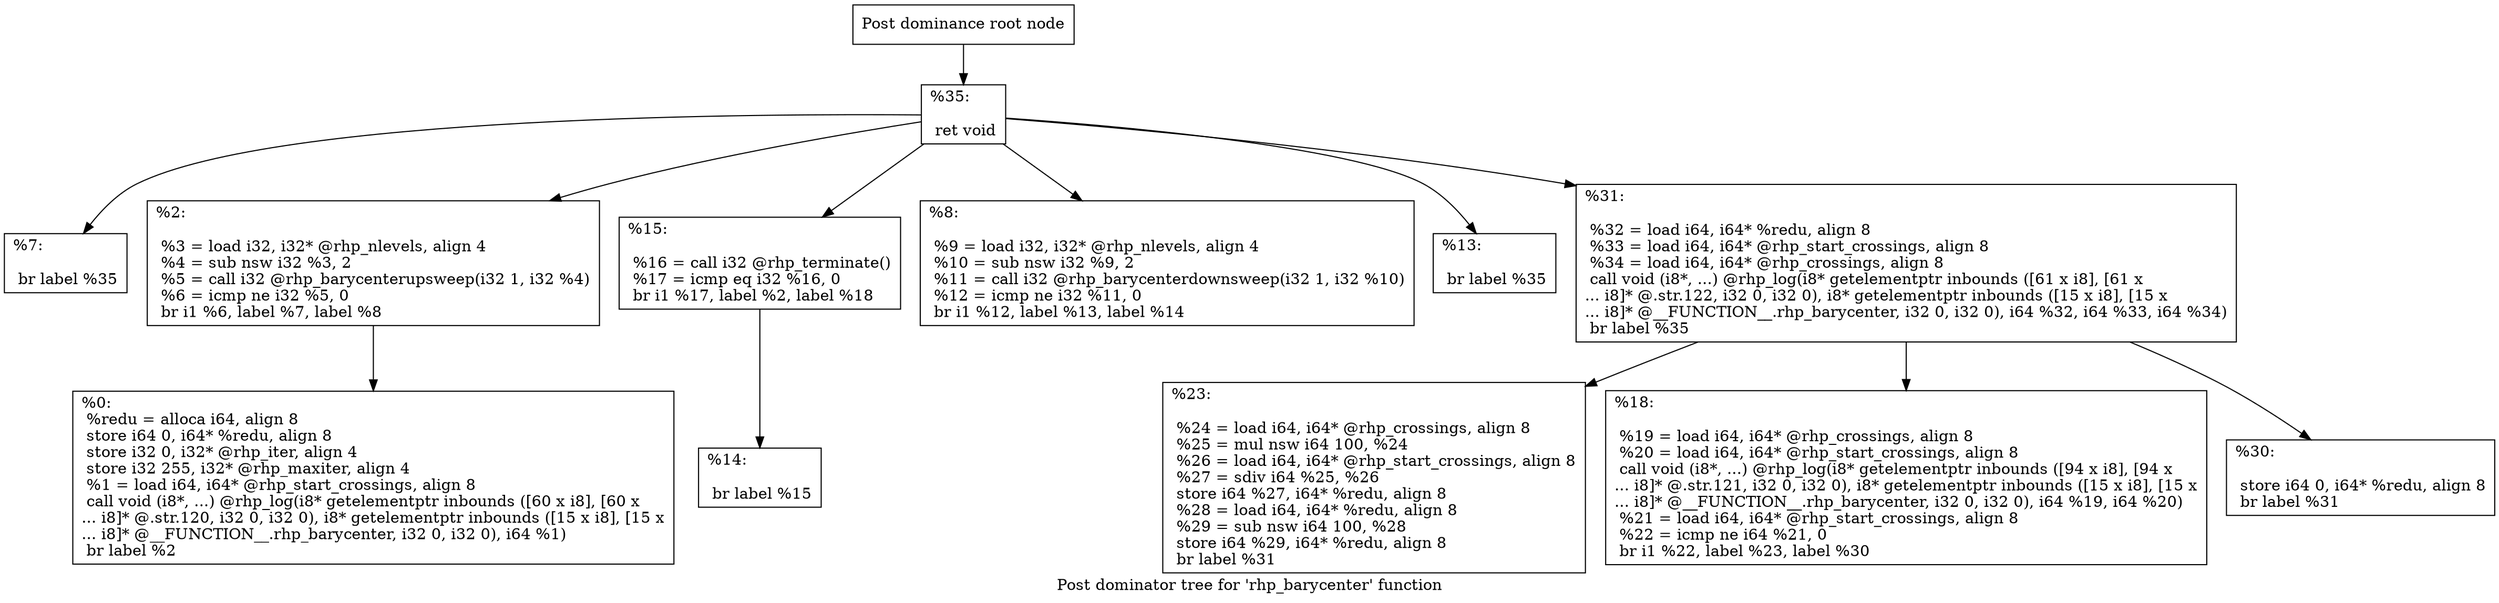 digraph "Post dominator tree for 'rhp_barycenter' function" {
	label="Post dominator tree for 'rhp_barycenter' function";

	Node0x12971d0 [shape=record,label="{Post dominance root node}"];
	Node0x12971d0 -> Node0x1297210;
	Node0x1297210 [shape=record,label="{%35:\l\l  ret void\l}"];
	Node0x1297210 -> Node0x1297250;
	Node0x1297210 -> Node0x1361be0;
	Node0x1297210 -> Node0x1361c80;
	Node0x1297210 -> Node0x1361d00;
	Node0x1297210 -> Node0x1361d40;
	Node0x1297210 -> Node0x1361d80;
	Node0x1297250 [shape=record,label="{%7:\l\l  br label %35\l}"];
	Node0x1361be0 [shape=record,label="{%2:\l\l  %3 = load i32, i32* @rhp_nlevels, align 4\l  %4 = sub nsw i32 %3, 2\l  %5 = call i32 @rhp_barycenterupsweep(i32 1, i32 %4)\l  %6 = icmp ne i32 %5, 0\l  br i1 %6, label %7, label %8\l}"];
	Node0x1361be0 -> Node0x1361c40;
	Node0x1361c40 [shape=record,label="{%0:\l  %redu = alloca i64, align 8\l  store i64 0, i64* %redu, align 8\l  store i32 0, i32* @rhp_iter, align 4\l  store i32 255, i32* @rhp_maxiter, align 4\l  %1 = load i64, i64* @rhp_start_crossings, align 8\l  call void (i8*, ...) @rhp_log(i8* getelementptr inbounds ([60 x i8], [60 x\l... i8]* @.str.120, i32 0, i32 0), i8* getelementptr inbounds ([15 x i8], [15 x\l... i8]* @__FUNCTION__.rhp_barycenter, i32 0, i32 0), i64 %1)\l  br label %2\l}"];
	Node0x1361c80 [shape=record,label="{%15:\l\l  %16 = call i32 @rhp_terminate()\l  %17 = icmp eq i32 %16, 0\l  br i1 %17, label %2, label %18\l}"];
	Node0x1361c80 -> Node0x1361cc0;
	Node0x1361cc0 [shape=record,label="{%14:\l\l  br label %15\l}"];
	Node0x1361d00 [shape=record,label="{%8:\l\l  %9 = load i32, i32* @rhp_nlevels, align 4\l  %10 = sub nsw i32 %9, 2\l  %11 = call i32 @rhp_barycenterdownsweep(i32 1, i32 %10)\l  %12 = icmp ne i32 %11, 0\l  br i1 %12, label %13, label %14\l}"];
	Node0x1361d40 [shape=record,label="{%13:\l\l  br label %35\l}"];
	Node0x1361d80 [shape=record,label="{%31:\l\l  %32 = load i64, i64* %redu, align 8\l  %33 = load i64, i64* @rhp_start_crossings, align 8\l  %34 = load i64, i64* @rhp_crossings, align 8\l  call void (i8*, ...) @rhp_log(i8* getelementptr inbounds ([61 x i8], [61 x\l... i8]* @.str.122, i32 0, i32 0), i8* getelementptr inbounds ([15 x i8], [15 x\l... i8]* @__FUNCTION__.rhp_barycenter, i32 0, i32 0), i64 %32, i64 %33, i64 %34)\l  br label %35\l}"];
	Node0x1361d80 -> Node0x1361dc0;
	Node0x1361d80 -> Node0x1361e20;
	Node0x1361d80 -> Node0x1361e80;
	Node0x1361dc0 [shape=record,label="{%23:\l\l  %24 = load i64, i64* @rhp_crossings, align 8\l  %25 = mul nsw i64 100, %24\l  %26 = load i64, i64* @rhp_start_crossings, align 8\l  %27 = sdiv i64 %25, %26\l  store i64 %27, i64* %redu, align 8\l  %28 = load i64, i64* %redu, align 8\l  %29 = sub nsw i64 100, %28\l  store i64 %29, i64* %redu, align 8\l  br label %31\l}"];
	Node0x1361e20 [shape=record,label="{%18:\l\l  %19 = load i64, i64* @rhp_crossings, align 8\l  %20 = load i64, i64* @rhp_start_crossings, align 8\l  call void (i8*, ...) @rhp_log(i8* getelementptr inbounds ([94 x i8], [94 x\l... i8]* @.str.121, i32 0, i32 0), i8* getelementptr inbounds ([15 x i8], [15 x\l... i8]* @__FUNCTION__.rhp_barycenter, i32 0, i32 0), i64 %19, i64 %20)\l  %21 = load i64, i64* @rhp_start_crossings, align 8\l  %22 = icmp ne i64 %21, 0\l  br i1 %22, label %23, label %30\l}"];
	Node0x1361e80 [shape=record,label="{%30:\l\l  store i64 0, i64* %redu, align 8\l  br label %31\l}"];
}
